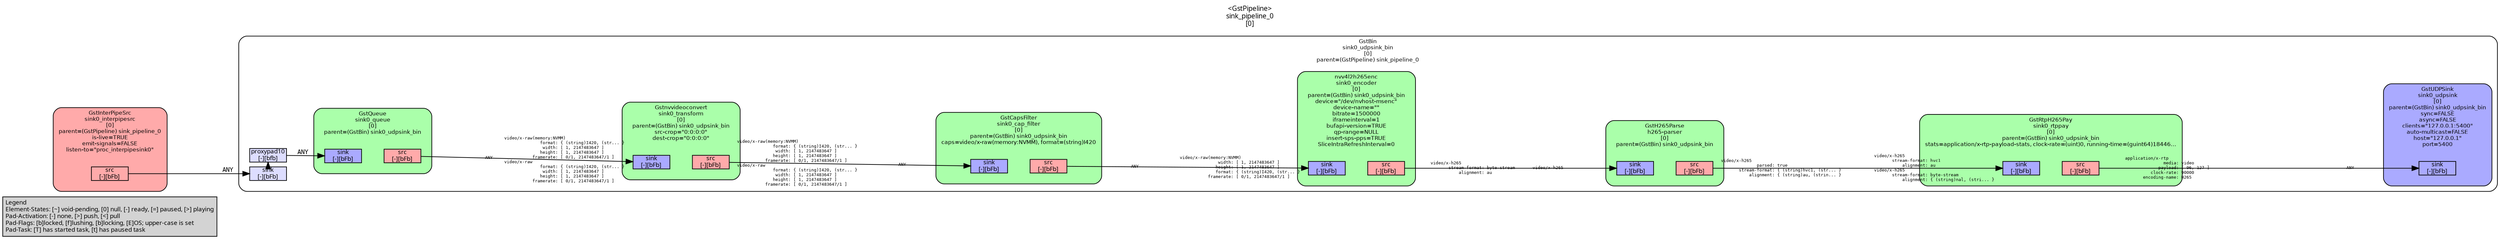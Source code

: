 digraph pipeline {
  rankdir=LR;
  fontname="sans";
  fontsize="10";
  labelloc=t;
  nodesep=.1;
  ranksep=.2;
  label="<GstPipeline>\nsink_pipeline_0\n[0]";
  node [style="filled,rounded", shape=box, fontsize="9", fontname="sans", margin="0.0,0.0"];
  edge [labelfontsize="6", fontsize="9", fontname="monospace"];
  
  legend [
    pos="0,0!",
    margin="0.05,0.05",
    style="filled",
    label="Legend\lElement-States: [~] void-pending, [0] null, [-] ready, [=] paused, [>] playing\lPad-Activation: [-] none, [>] push, [<] pull\lPad-Flags: [b]locked, [f]lushing, [b]locking, [E]OS; upper-case is set\lPad-Task: [T] has started task, [t] has paused task\l",
  ];
  subgraph cluster_sink0_interpipesrc_0x55b80e5b20 {
    fontname="Bitstream Vera Sans";
    fontsize="8";
    style="filled,rounded";
    color=black;
    label="GstInterPipeSrc\nsink0_interpipesrc\n[0]\nparent=(GstPipeline) sink_pipeline_0\nis-live=TRUE\nemit-signals=FALSE\nlisten-to=\"proc_interpipesink0\"";
    subgraph cluster_sink0_interpipesrc_0x55b80e5b20_src {
      label="";
      style="invis";
      sink0_interpipesrc_0x55b80e5b20_src_0x55b80b9110 [color=black, fillcolor="#ffaaaa", label="src\n[-][bFb]", height="0.2", style="filled,solid"];
    }

    fillcolor="#ffaaaa";
  }

  sink0_interpipesrc_0x55b80e5b20_src_0x55b80b9110 -> sink0_udpsink_bin_0x55b7da0c20_sink_0x55b7de99e0 [label="ANY"]
  subgraph cluster_sink0_udpsink_bin_0x55b7da0c20 {
    fontname="Bitstream Vera Sans";
    fontsize="8";
    style="filled,rounded";
    color=black;
    label="GstBin\nsink0_udpsink_bin\n[0]\nparent=(GstPipeline) sink_pipeline_0";
    subgraph cluster_sink0_udpsink_bin_0x55b7da0c20_sink {
      label="";
      style="invis";
      _proxypad10_0x55b7debb10 [color=black, fillcolor="#ddddff", label="proxypad10\n[-][bfb]", height="0.2", style="filled,solid"];
    sink0_udpsink_bin_0x55b7da0c20_sink_0x55b7de99e0 -> _proxypad10_0x55b7debb10 [style=dashed, minlen=0]
      sink0_udpsink_bin_0x55b7da0c20_sink_0x55b7de99e0 [color=black, fillcolor="#ddddff", label="sink\n[-][bFb]", height="0.2", style="filled,solid"];
    }

    fillcolor="#ffffff";
    subgraph cluster_sink0_udpsink_0x55b7fb7e30 {
      fontname="Bitstream Vera Sans";
      fontsize="8";
      style="filled,rounded";
      color=black;
      label="GstUDPSink\nsink0_udpsink\n[0]\nparent=(GstBin) sink0_udpsink_bin\nsync=FALSE\nasync=FALSE\nclients=\"127.0.0.1:5400\"\nauto-multicast=FALSE\nhost=\"127.0.0.1\"\nport=5400";
      subgraph cluster_sink0_udpsink_0x55b7fb7e30_sink {
        label="";
        style="invis";
        sink0_udpsink_0x55b7fb7e30_sink_0x55b80b8ec0 [color=black, fillcolor="#aaaaff", label="sink\n[-][bFb]", height="0.2", style="filled,solid"];
      }

      fillcolor="#aaaaff";
    }

    subgraph cluster_sink0_rtppay_0x55b80d0080 {
      fontname="Bitstream Vera Sans";
      fontsize="8";
      style="filled,rounded";
      color=black;
      label="GstRtpH265Pay\nsink0_rtppay\n[0]\nparent=(GstBin) sink0_udpsink_bin\nstats=application/x-rtp-payload-stats, clock-rate=(uint)0, running-time=(guint64)18446…";
      subgraph cluster_sink0_rtppay_0x55b80d0080_sink {
        label="";
        style="invis";
        sink0_rtppay_0x55b80d0080_sink_0x55b80b87d0 [color=black, fillcolor="#aaaaff", label="sink\n[-][bFb]", height="0.2", style="filled,solid"];
      }

      subgraph cluster_sink0_rtppay_0x55b80d0080_src {
        label="";
        style="invis";
        sink0_rtppay_0x55b80d0080_src_0x55b80b8580 [color=black, fillcolor="#ffaaaa", label="src\n[-][bFb]", height="0.2", style="filled,solid"];
      }

      sink0_rtppay_0x55b80d0080_sink_0x55b80b87d0 -> sink0_rtppay_0x55b80d0080_src_0x55b80b8580 [style="invis"];
      fillcolor="#aaffaa";
    }

    sink0_rtppay_0x55b80d0080_src_0x55b80b8580 -> sink0_udpsink_0x55b7fb7e30_sink_0x55b80b8ec0 [labeldistance="10", labelangle="0", label="                                                  ", taillabel="application/x-rtp\l               media: video\l             payload: [ 96, 127 ]\l          clock-rate: 90000\l       encoding-name: H265\l", headlabel="ANY"]
    subgraph cluster_h265_parser_0x55b80bac50 {
      fontname="Bitstream Vera Sans";
      fontsize="8";
      style="filled,rounded";
      color=black;
      label="GstH265Parse\nh265-parser\n[0]\nparent=(GstBin) sink0_udpsink_bin";
      subgraph cluster_h265_parser_0x55b80bac50_sink {
        label="";
        style="invis";
        h265_parser_0x55b80bac50_sink_0x55b80b80e0 [color=black, fillcolor="#aaaaff", label="sink\n[-][bFb]", height="0.2", style="filled,solid"];
      }

      subgraph cluster_h265_parser_0x55b80bac50_src {
        label="";
        style="invis";
        h265_parser_0x55b80bac50_src_0x55b80b8330 [color=black, fillcolor="#ffaaaa", label="src\n[-][bFb]", height="0.2", style="filled,solid"];
      }

      h265_parser_0x55b80bac50_sink_0x55b80b80e0 -> h265_parser_0x55b80bac50_src_0x55b80b8330 [style="invis"];
      fillcolor="#aaffaa";
    }

    h265_parser_0x55b80bac50_src_0x55b80b8330 -> sink0_rtppay_0x55b80d0080_sink_0x55b80b87d0 [labeldistance="10", labelangle="0", label="                                                  ", taillabel="video/x-h265\l              parsed: true\l       stream-format: { (string)hvc1, (str... }\l           alignment: { (string)au, (strin... }\l", headlabel="video/x-h265\l       stream-format: hvc1\l           alignment: au\lvideo/x-h265\l       stream-format: byte-stream\l           alignment: { (string)nal, (stri... }\l"]
    subgraph cluster_sink0_encoder_0x55b80d8170 {
      fontname="Bitstream Vera Sans";
      fontsize="8";
      style="filled,rounded";
      color=black;
      label="nvv4l2h265enc\nsink0_encoder\n[0]\nparent=(GstBin) sink0_udpsink_bin\ndevice=\"/dev/nvhost-msenc\"\ndevice-name=\"\"\nbitrate=1500000\niframeinterval=1\nbufapi-version=TRUE\nqp-range=NULL\ninsert-sps-pps=TRUE\nSliceIntraRefreshInterval=0";
      subgraph cluster_sink0_encoder_0x55b80d8170_sink {
        label="";
        style="invis";
        sink0_encoder_0x55b80d8170_sink_0x55b80b8a20 [color=black, fillcolor="#aaaaff", label="sink\n[-][bFb]", height="0.2", style="filled,solid"];
      }

      subgraph cluster_sink0_encoder_0x55b80d8170_src {
        label="";
        style="invis";
        sink0_encoder_0x55b80d8170_src_0x55b80b8c70 [color=black, fillcolor="#ffaaaa", label="src\n[-][bFb]", height="0.2", style="filled,solid"];
      }

      sink0_encoder_0x55b80d8170_sink_0x55b80b8a20 -> sink0_encoder_0x55b80d8170_src_0x55b80b8c70 [style="invis"];
      fillcolor="#aaffaa";
    }

    sink0_encoder_0x55b80d8170_src_0x55b80b8c70 -> h265_parser_0x55b80bac50_sink_0x55b80b80e0 [labeldistance="10", labelangle="0", label="                                                  ", taillabel="video/x-h265\l       stream-format: byte-stream\l           alignment: au\l", headlabel="video/x-h265\l"]
    subgraph cluster_sink0_transform_0x55b80b7500 {
      fontname="Bitstream Vera Sans";
      fontsize="8";
      style="filled,rounded";
      color=black;
      label="Gstnvvideoconvert\nsink0_transform\n[0]\nparent=(GstBin) sink0_udpsink_bin\nsrc-crop=\"0:0:0:0\"\ndest-crop=\"0:0:0:0\"";
      subgraph cluster_sink0_transform_0x55b80b7500_sink {
        label="";
        style="invis";
        sink0_transform_0x55b80b7500_sink_0x55b8077660 [color=black, fillcolor="#aaaaff", label="sink\n[-][bFb]", height="0.2", style="filled,solid"];
      }

      subgraph cluster_sink0_transform_0x55b80b7500_src {
        label="";
        style="invis";
        sink0_transform_0x55b80b7500_src_0x55b80778b0 [color=black, fillcolor="#ffaaaa", label="src\n[-][bFb]", height="0.2", style="filled,solid"];
      }

      sink0_transform_0x55b80b7500_sink_0x55b8077660 -> sink0_transform_0x55b80b7500_src_0x55b80778b0 [style="invis"];
      fillcolor="#aaffaa";
    }

    sink0_transform_0x55b80b7500_src_0x55b80778b0 -> sink0_cap_filter_0x55b7de4820_sink_0x55b8077b00 [labeldistance="10", labelangle="0", label="                                                  ", taillabel="video/x-raw(memory:NVMM)\l              format: { (string)I420, (str... }\l               width: [ 1, 2147483647 ]\l              height: [ 1, 2147483647 ]\l           framerate: [ 0/1, 2147483647/1 ]\lvideo/x-raw\l              format: { (string)I420, (str... }\l               width: [ 1, 2147483647 ]\l              height: [ 1, 2147483647 ]\l           framerate: [ 0/1, 2147483647/1 ]\l", headlabel="ANY"]
    subgraph cluster_sink0_cap_filter_0x55b7de4820 {
      fontname="Bitstream Vera Sans";
      fontsize="8";
      style="filled,rounded";
      color=black;
      label="GstCapsFilter\nsink0_cap_filter\n[0]\nparent=(GstBin) sink0_udpsink_bin\ncaps=video/x-raw(memory:NVMM), format=(string)I420";
      subgraph cluster_sink0_cap_filter_0x55b7de4820_sink {
        label="";
        style="invis";
        sink0_cap_filter_0x55b7de4820_sink_0x55b8077b00 [color=black, fillcolor="#aaaaff", label="sink\n[-][bFb]", height="0.2", style="filled,solid"];
      }

      subgraph cluster_sink0_cap_filter_0x55b7de4820_src {
        label="";
        style="invis";
        sink0_cap_filter_0x55b7de4820_src_0x55b8077d50 [color=black, fillcolor="#ffaaaa", label="src\n[-][bFb]", height="0.2", style="filled,solid"];
      }

      sink0_cap_filter_0x55b7de4820_sink_0x55b8077b00 -> sink0_cap_filter_0x55b7de4820_src_0x55b8077d50 [style="invis"];
      fillcolor="#aaffaa";
    }

    sink0_cap_filter_0x55b7de4820_src_0x55b8077d50 -> sink0_encoder_0x55b80d8170_sink_0x55b80b8a20 [labeldistance="10", labelangle="0", label="                                                  ", taillabel="ANY", headlabel="video/x-raw(memory:NVMM)\l               width: [ 1, 2147483647 ]\l              height: [ 1, 2147483647 ]\l              format: { (string)I420, (str... }\l           framerate: [ 0/1, 2147483647/1 ]\l"]
    subgraph cluster_sink0_queue_0x55b7e2edc0 {
      fontname="Bitstream Vera Sans";
      fontsize="8";
      style="filled,rounded";
      color=black;
      label="GstQueue\nsink0_queue\n[0]\nparent=(GstBin) sink0_udpsink_bin";
      subgraph cluster_sink0_queue_0x55b7e2edc0_sink {
        label="";
        style="invis";
        sink0_queue_0x55b7e2edc0_sink_0x55b80771c0 [color=black, fillcolor="#aaaaff", label="sink\n[-][bFb]", height="0.2", style="filled,solid"];
      }

      subgraph cluster_sink0_queue_0x55b7e2edc0_src {
        label="";
        style="invis";
        sink0_queue_0x55b7e2edc0_src_0x55b8077410 [color=black, fillcolor="#ffaaaa", label="src\n[-][bFb]", height="0.2", style="filled,solid"];
      }

      sink0_queue_0x55b7e2edc0_sink_0x55b80771c0 -> sink0_queue_0x55b7e2edc0_src_0x55b8077410 [style="invis"];
      fillcolor="#aaffaa";
    }

    _proxypad10_0x55b7debb10 -> sink0_queue_0x55b7e2edc0_sink_0x55b80771c0 [label="ANY"]
    sink0_queue_0x55b7e2edc0_src_0x55b8077410 -> sink0_transform_0x55b80b7500_sink_0x55b8077660 [labeldistance="10", labelangle="0", label="                                                  ", taillabel="ANY", headlabel="video/x-raw(memory:NVMM)\l              format: { (string)I420, (str... }\l               width: [ 1, 2147483647 ]\l              height: [ 1, 2147483647 ]\l           framerate: [ 0/1, 2147483647/1 ]\lvideo/x-raw\l              format: { (string)I420, (str... }\l               width: [ 1, 2147483647 ]\l              height: [ 1, 2147483647 ]\l           framerate: [ 0/1, 2147483647/1 ]\l"]
  }

}
